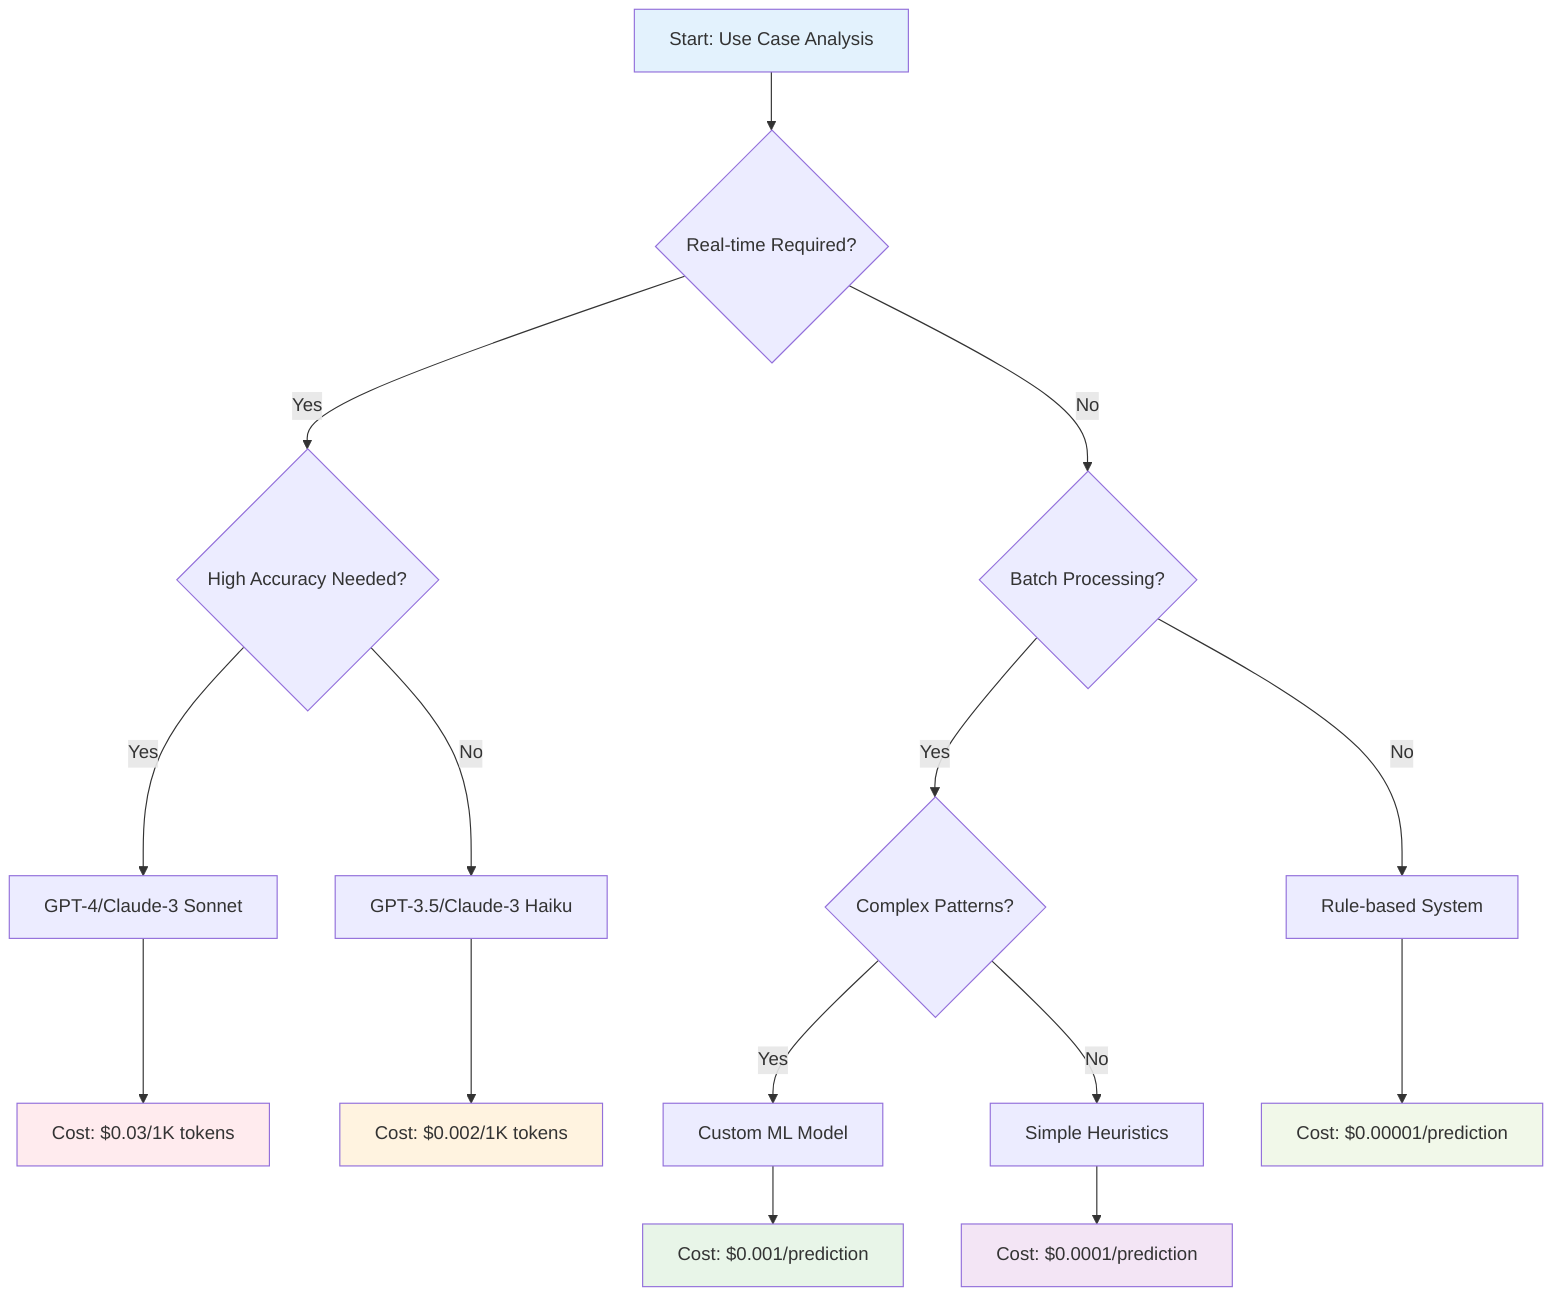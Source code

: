 graph TD
    A[Start: Use Case Analysis] --> B{Real-time Required?}
    B -->|Yes| C{High Accuracy Needed?}
    B -->|No| D{Batch Processing?}
    
    C -->|Yes| E[GPT-4/Claude-3 Sonnet]
    C -->|No| F[GPT-3.5/Claude-3 Haiku]
    
    D -->|Yes| G{Complex Patterns?}
    D -->|No| H[Rule-based System]
    
    G -->|Yes| I[Custom ML Model]
    G -->|No| J[Simple Heuristics]
    
    E --> K[Cost: $0.03/1K tokens]
    F --> L[Cost: $0.002/1K tokens]
    I --> M[Cost: $0.001/prediction]
    J --> N[Cost: $0.0001/prediction]
    H --> O[Cost: $0.00001/prediction]
    
    style A fill:#e3f2fd
    style K fill:#ffebee
    style L fill:#fff3e0
    style M fill:#e8f5e8
    style N fill:#f3e5f5
    style O fill:#f1f8e9